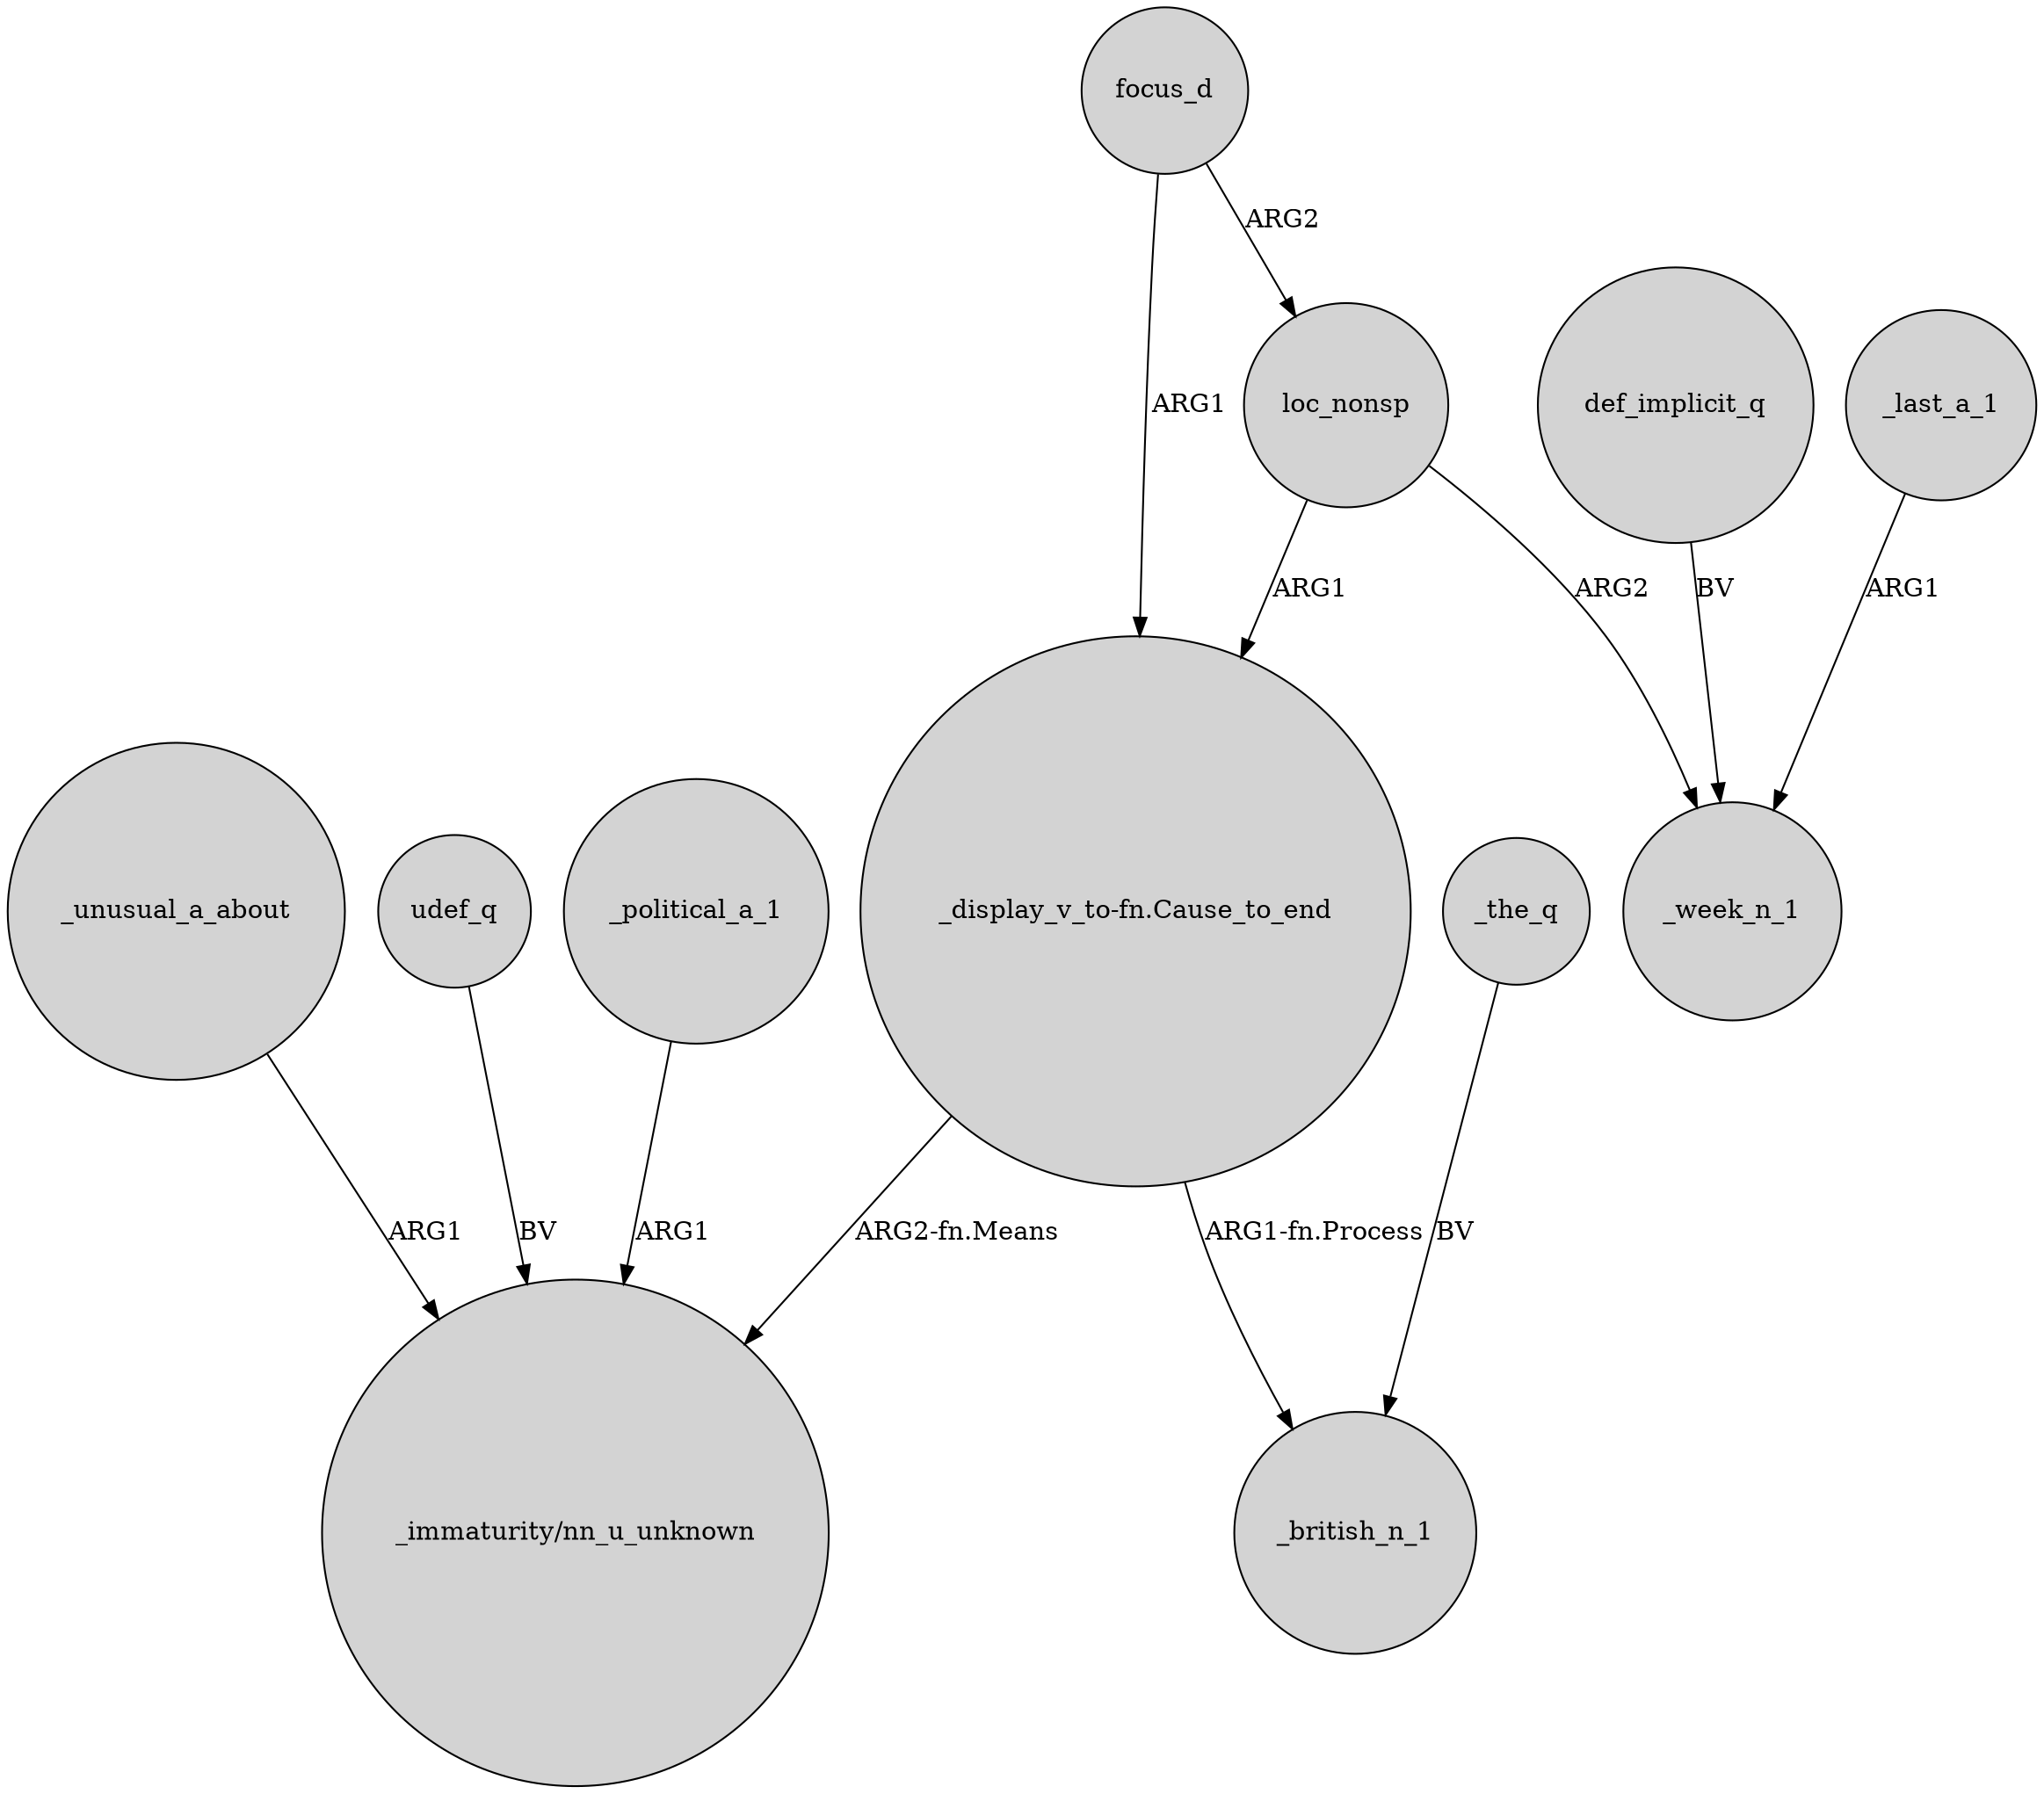 digraph {
	node [shape=circle style=filled]
	_unusual_a_about -> "_immaturity/nn_u_unknown" [label=ARG1]
	"_display_v_to-fn.Cause_to_end" -> _british_n_1 [label="ARG1-fn.Process"]
	loc_nonsp -> _week_n_1 [label=ARG2]
	focus_d -> loc_nonsp [label=ARG2]
	_last_a_1 -> _week_n_1 [label=ARG1]
	focus_d -> "_display_v_to-fn.Cause_to_end" [label=ARG1]
	def_implicit_q -> _week_n_1 [label=BV]
	_the_q -> _british_n_1 [label=BV]
	loc_nonsp -> "_display_v_to-fn.Cause_to_end" [label=ARG1]
	udef_q -> "_immaturity/nn_u_unknown" [label=BV]
	_political_a_1 -> "_immaturity/nn_u_unknown" [label=ARG1]
	"_display_v_to-fn.Cause_to_end" -> "_immaturity/nn_u_unknown" [label="ARG2-fn.Means"]
}
